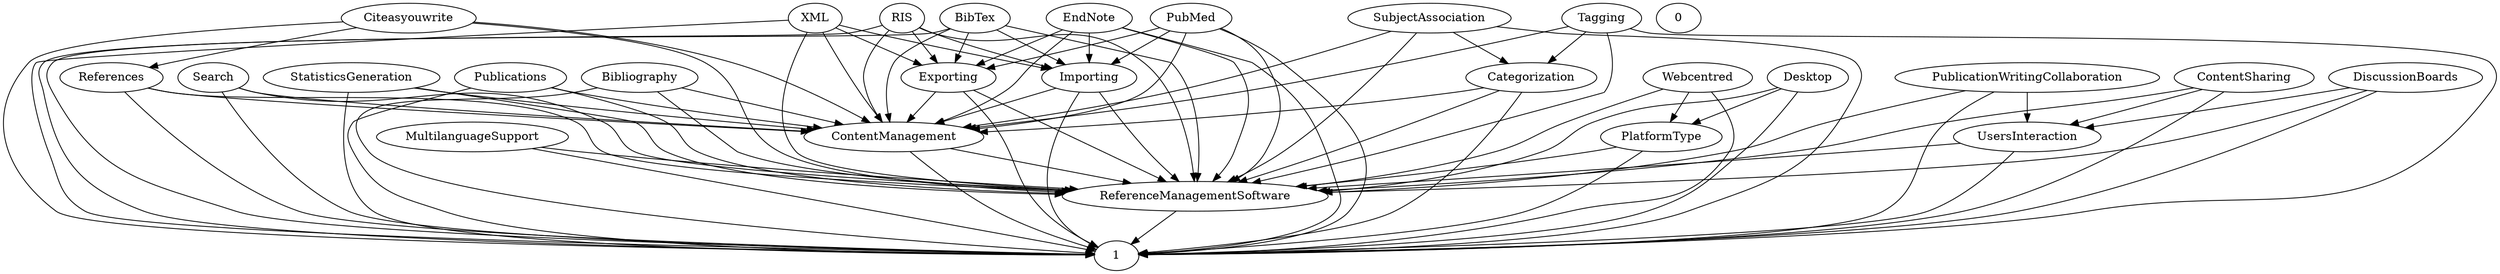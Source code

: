 digraph G {
  MultilanguageSupport;
  RIS;
  PublicationWritingCollaboration;
  ContentManagement;
  ContentSharing;
  Search;
  StatisticsGeneration;
  PlatformType;
  Exporting;
  Citeasyouwrite;
  BibTex;
  0;
  Webcentred;
  References;
  SubjectAssociation;
  1;
  Publications;
  Bibliography;
  Tagging;
  Desktop;
  Importing;
  XML;
  EndNote;
  Categorization;
  PubMed;
  ReferenceManagementSoftware;
  UsersInteraction;
  DiscussionBoards;
  BibTex -> Importing;
  Webcentred -> PlatformType;
  SubjectAssociation -> Categorization;
  Categorization -> ContentManagement;
  EndNote -> Importing;
  EndNote -> Exporting;
  ContentManagement -> ReferenceManagementSoftware;
  Publications -> ContentManagement;
  StatisticsGeneration -> ContentManagement;
  PlatformType -> ReferenceManagementSoftware;
  PubMed -> Importing;
  Importing -> ContentManagement;
  PubMed -> Exporting;
  Desktop -> PlatformType;
  Search -> ContentManagement;
  RIS -> Importing;
  MultilanguageSupport -> ReferenceManagementSoftware;
  ContentSharing -> UsersInteraction;
  Tagging -> Categorization;
  Citeasyouwrite -> References;
  Exporting -> ContentManagement;
  XML -> Exporting;
  PublicationWritingCollaboration -> UsersInteraction;
  DiscussionBoards -> UsersInteraction;
  UsersInteraction -> ReferenceManagementSoftware;
  RIS -> Exporting;
  Bibliography -> ContentManagement;
  BibTex -> Exporting;
  References -> ContentManagement;
  ReferenceManagementSoftware -> 1;
  XML -> Importing;
  MultilanguageSupport -> 1;
  RIS -> ContentManagement;
  PublicationWritingCollaboration -> ReferenceManagementSoftware;
  ContentManagement -> 1;
  ContentSharing -> ReferenceManagementSoftware;
  Search -> ReferenceManagementSoftware;
  Search -> 1;
  StatisticsGeneration -> ReferenceManagementSoftware;
  StatisticsGeneration -> 1;
  PlatformType -> 1;
  Exporting -> ReferenceManagementSoftware;
  Exporting -> 1;
  Citeasyouwrite -> ContentManagement;
  BibTex -> ReferenceManagementSoftware;
  BibTex -> ContentManagement;
  BibTex -> 1;
  Webcentred -> ReferenceManagementSoftware;
  Webcentred -> 1;
  References -> ReferenceManagementSoftware;
  References -> 1;
  SubjectAssociation -> ContentManagement;
  Publications -> ReferenceManagementSoftware;
  Publications -> 1;
  Bibliography -> ReferenceManagementSoftware;
  Bibliography -> 1;
  Tagging -> ContentManagement;
  Desktop -> ReferenceManagementSoftware;
  Desktop -> 1;
  Importing -> ReferenceManagementSoftware;
  Importing -> 1;
  XML -> ReferenceManagementSoftware;
  XML -> ContentManagement;
  XML -> 1;
  EndNote -> ReferenceManagementSoftware;
  EndNote -> ContentManagement;
  EndNote -> 1;
  Categorization -> ReferenceManagementSoftware;
  Categorization -> 1;
  PubMed -> ReferenceManagementSoftware;
  PubMed -> ContentManagement;
  PubMed -> 1;
  UsersInteraction -> 1;
  DiscussionBoards -> ReferenceManagementSoftware;
  DiscussionBoards -> 1;
  RIS -> ReferenceManagementSoftware;
  RIS -> 1;
  PublicationWritingCollaboration -> 1;
  ContentSharing -> 1;
  Citeasyouwrite -> ReferenceManagementSoftware;
  Citeasyouwrite -> 1;
  SubjectAssociation -> ReferenceManagementSoftware;
  SubjectAssociation -> 1;
  Tagging -> ReferenceManagementSoftware;
  Tagging -> 1;
}
